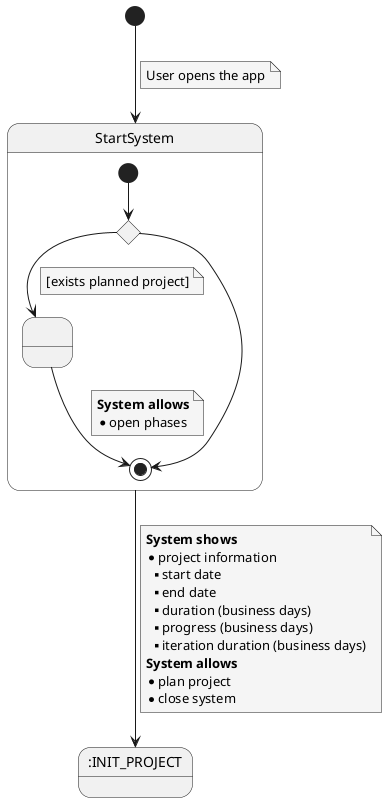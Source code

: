 @startuml

skinparam {
    NoteBackgroundColor #whiteSmoke
}

state 4 as ":INIT_PROJECT"

[*] --> StartSystem
note on link
    User opens the app
end note

state StartSystem {
    state 5 as " "
    state 2 <<choice>>

    [*] --> 2

    2 --> [*]

    2 --> 5
    note on link
    [exists planned project]
    end note

    5 --> [*]
    note on link
    <b>System allows</b>
    * open phases
    end note
}

StartSystem --> 4
    note on link
    <b>System shows</b>
    * project information
    ** start date
    ** end date
    ** duration (business days)
    ** progress (business days)
    ** iteration duration (business days)
    <b>System allows</b>
    * plan project
    * close system
    end note
@enduml

